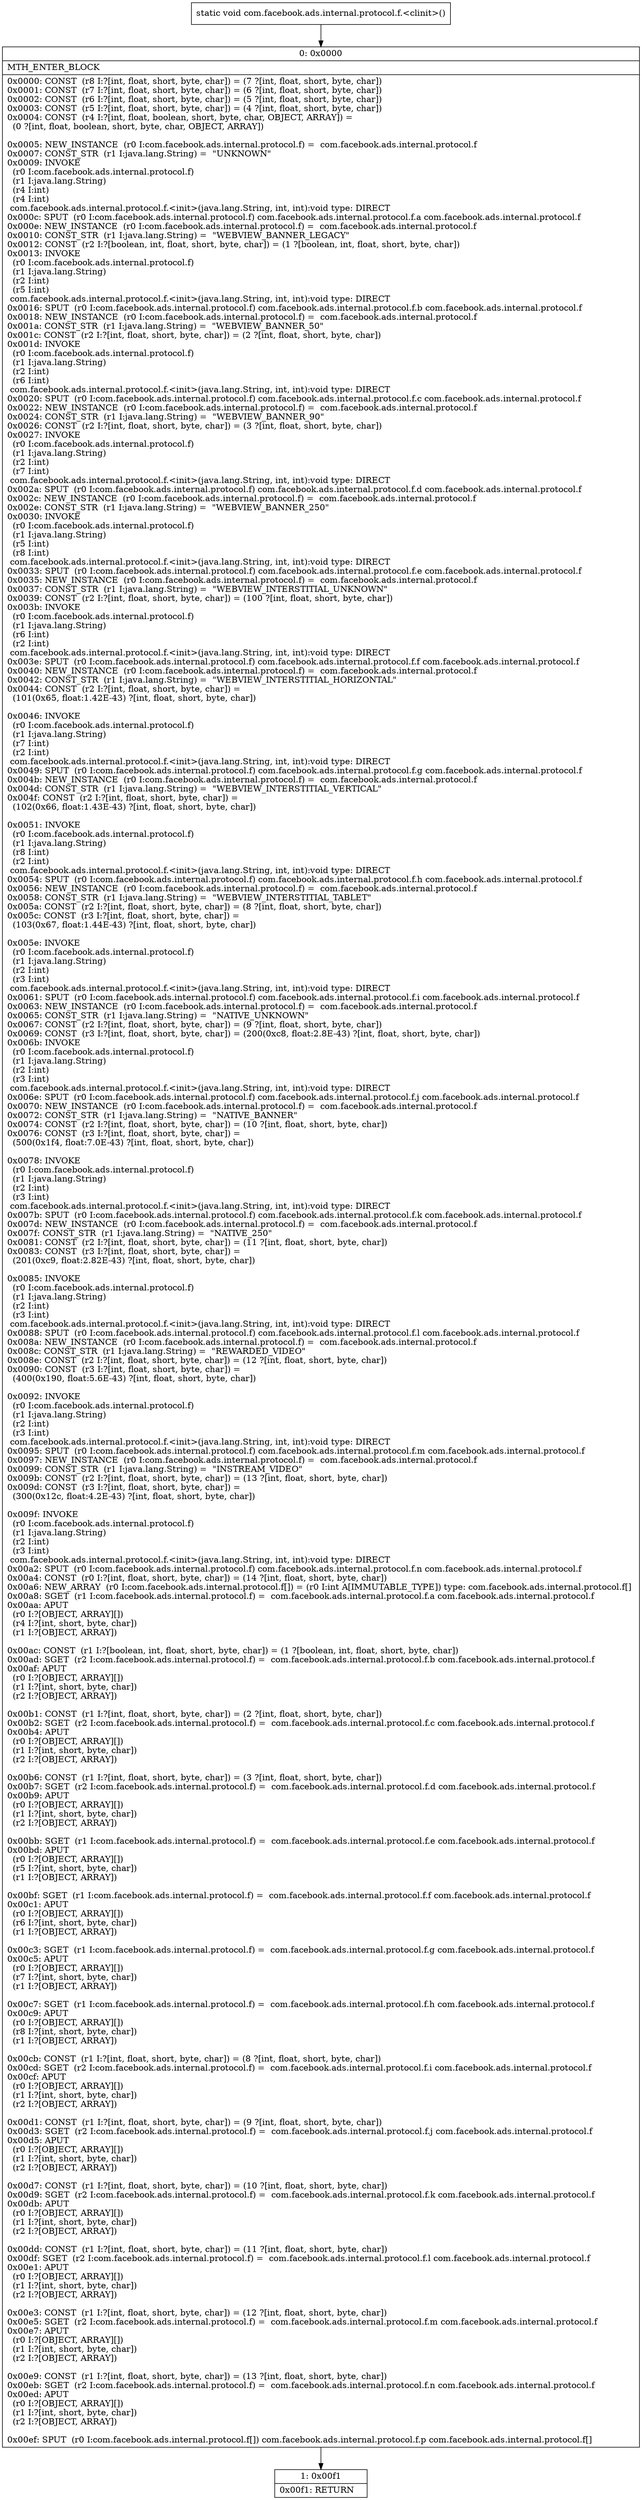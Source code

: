 digraph "CFG forcom.facebook.ads.internal.protocol.f.\<clinit\>()V" {
Node_0 [shape=record,label="{0\:\ 0x0000|MTH_ENTER_BLOCK\l|0x0000: CONST  (r8 I:?[int, float, short, byte, char]) = (7 ?[int, float, short, byte, char]) \l0x0001: CONST  (r7 I:?[int, float, short, byte, char]) = (6 ?[int, float, short, byte, char]) \l0x0002: CONST  (r6 I:?[int, float, short, byte, char]) = (5 ?[int, float, short, byte, char]) \l0x0003: CONST  (r5 I:?[int, float, short, byte, char]) = (4 ?[int, float, short, byte, char]) \l0x0004: CONST  (r4 I:?[int, float, boolean, short, byte, char, OBJECT, ARRAY]) = \l  (0 ?[int, float, boolean, short, byte, char, OBJECT, ARRAY])\l \l0x0005: NEW_INSTANCE  (r0 I:com.facebook.ads.internal.protocol.f) =  com.facebook.ads.internal.protocol.f \l0x0007: CONST_STR  (r1 I:java.lang.String) =  \"UNKNOWN\" \l0x0009: INVOKE  \l  (r0 I:com.facebook.ads.internal.protocol.f)\l  (r1 I:java.lang.String)\l  (r4 I:int)\l  (r4 I:int)\l com.facebook.ads.internal.protocol.f.\<init\>(java.lang.String, int, int):void type: DIRECT \l0x000c: SPUT  (r0 I:com.facebook.ads.internal.protocol.f) com.facebook.ads.internal.protocol.f.a com.facebook.ads.internal.protocol.f \l0x000e: NEW_INSTANCE  (r0 I:com.facebook.ads.internal.protocol.f) =  com.facebook.ads.internal.protocol.f \l0x0010: CONST_STR  (r1 I:java.lang.String) =  \"WEBVIEW_BANNER_LEGACY\" \l0x0012: CONST  (r2 I:?[boolean, int, float, short, byte, char]) = (1 ?[boolean, int, float, short, byte, char]) \l0x0013: INVOKE  \l  (r0 I:com.facebook.ads.internal.protocol.f)\l  (r1 I:java.lang.String)\l  (r2 I:int)\l  (r5 I:int)\l com.facebook.ads.internal.protocol.f.\<init\>(java.lang.String, int, int):void type: DIRECT \l0x0016: SPUT  (r0 I:com.facebook.ads.internal.protocol.f) com.facebook.ads.internal.protocol.f.b com.facebook.ads.internal.protocol.f \l0x0018: NEW_INSTANCE  (r0 I:com.facebook.ads.internal.protocol.f) =  com.facebook.ads.internal.protocol.f \l0x001a: CONST_STR  (r1 I:java.lang.String) =  \"WEBVIEW_BANNER_50\" \l0x001c: CONST  (r2 I:?[int, float, short, byte, char]) = (2 ?[int, float, short, byte, char]) \l0x001d: INVOKE  \l  (r0 I:com.facebook.ads.internal.protocol.f)\l  (r1 I:java.lang.String)\l  (r2 I:int)\l  (r6 I:int)\l com.facebook.ads.internal.protocol.f.\<init\>(java.lang.String, int, int):void type: DIRECT \l0x0020: SPUT  (r0 I:com.facebook.ads.internal.protocol.f) com.facebook.ads.internal.protocol.f.c com.facebook.ads.internal.protocol.f \l0x0022: NEW_INSTANCE  (r0 I:com.facebook.ads.internal.protocol.f) =  com.facebook.ads.internal.protocol.f \l0x0024: CONST_STR  (r1 I:java.lang.String) =  \"WEBVIEW_BANNER_90\" \l0x0026: CONST  (r2 I:?[int, float, short, byte, char]) = (3 ?[int, float, short, byte, char]) \l0x0027: INVOKE  \l  (r0 I:com.facebook.ads.internal.protocol.f)\l  (r1 I:java.lang.String)\l  (r2 I:int)\l  (r7 I:int)\l com.facebook.ads.internal.protocol.f.\<init\>(java.lang.String, int, int):void type: DIRECT \l0x002a: SPUT  (r0 I:com.facebook.ads.internal.protocol.f) com.facebook.ads.internal.protocol.f.d com.facebook.ads.internal.protocol.f \l0x002c: NEW_INSTANCE  (r0 I:com.facebook.ads.internal.protocol.f) =  com.facebook.ads.internal.protocol.f \l0x002e: CONST_STR  (r1 I:java.lang.String) =  \"WEBVIEW_BANNER_250\" \l0x0030: INVOKE  \l  (r0 I:com.facebook.ads.internal.protocol.f)\l  (r1 I:java.lang.String)\l  (r5 I:int)\l  (r8 I:int)\l com.facebook.ads.internal.protocol.f.\<init\>(java.lang.String, int, int):void type: DIRECT \l0x0033: SPUT  (r0 I:com.facebook.ads.internal.protocol.f) com.facebook.ads.internal.protocol.f.e com.facebook.ads.internal.protocol.f \l0x0035: NEW_INSTANCE  (r0 I:com.facebook.ads.internal.protocol.f) =  com.facebook.ads.internal.protocol.f \l0x0037: CONST_STR  (r1 I:java.lang.String) =  \"WEBVIEW_INTERSTITIAL_UNKNOWN\" \l0x0039: CONST  (r2 I:?[int, float, short, byte, char]) = (100 ?[int, float, short, byte, char]) \l0x003b: INVOKE  \l  (r0 I:com.facebook.ads.internal.protocol.f)\l  (r1 I:java.lang.String)\l  (r6 I:int)\l  (r2 I:int)\l com.facebook.ads.internal.protocol.f.\<init\>(java.lang.String, int, int):void type: DIRECT \l0x003e: SPUT  (r0 I:com.facebook.ads.internal.protocol.f) com.facebook.ads.internal.protocol.f.f com.facebook.ads.internal.protocol.f \l0x0040: NEW_INSTANCE  (r0 I:com.facebook.ads.internal.protocol.f) =  com.facebook.ads.internal.protocol.f \l0x0042: CONST_STR  (r1 I:java.lang.String) =  \"WEBVIEW_INTERSTITIAL_HORIZONTAL\" \l0x0044: CONST  (r2 I:?[int, float, short, byte, char]) = \l  (101(0x65, float:1.42E\-43) ?[int, float, short, byte, char])\l \l0x0046: INVOKE  \l  (r0 I:com.facebook.ads.internal.protocol.f)\l  (r1 I:java.lang.String)\l  (r7 I:int)\l  (r2 I:int)\l com.facebook.ads.internal.protocol.f.\<init\>(java.lang.String, int, int):void type: DIRECT \l0x0049: SPUT  (r0 I:com.facebook.ads.internal.protocol.f) com.facebook.ads.internal.protocol.f.g com.facebook.ads.internal.protocol.f \l0x004b: NEW_INSTANCE  (r0 I:com.facebook.ads.internal.protocol.f) =  com.facebook.ads.internal.protocol.f \l0x004d: CONST_STR  (r1 I:java.lang.String) =  \"WEBVIEW_INTERSTITIAL_VERTICAL\" \l0x004f: CONST  (r2 I:?[int, float, short, byte, char]) = \l  (102(0x66, float:1.43E\-43) ?[int, float, short, byte, char])\l \l0x0051: INVOKE  \l  (r0 I:com.facebook.ads.internal.protocol.f)\l  (r1 I:java.lang.String)\l  (r8 I:int)\l  (r2 I:int)\l com.facebook.ads.internal.protocol.f.\<init\>(java.lang.String, int, int):void type: DIRECT \l0x0054: SPUT  (r0 I:com.facebook.ads.internal.protocol.f) com.facebook.ads.internal.protocol.f.h com.facebook.ads.internal.protocol.f \l0x0056: NEW_INSTANCE  (r0 I:com.facebook.ads.internal.protocol.f) =  com.facebook.ads.internal.protocol.f \l0x0058: CONST_STR  (r1 I:java.lang.String) =  \"WEBVIEW_INTERSTITIAL_TABLET\" \l0x005a: CONST  (r2 I:?[int, float, short, byte, char]) = (8 ?[int, float, short, byte, char]) \l0x005c: CONST  (r3 I:?[int, float, short, byte, char]) = \l  (103(0x67, float:1.44E\-43) ?[int, float, short, byte, char])\l \l0x005e: INVOKE  \l  (r0 I:com.facebook.ads.internal.protocol.f)\l  (r1 I:java.lang.String)\l  (r2 I:int)\l  (r3 I:int)\l com.facebook.ads.internal.protocol.f.\<init\>(java.lang.String, int, int):void type: DIRECT \l0x0061: SPUT  (r0 I:com.facebook.ads.internal.protocol.f) com.facebook.ads.internal.protocol.f.i com.facebook.ads.internal.protocol.f \l0x0063: NEW_INSTANCE  (r0 I:com.facebook.ads.internal.protocol.f) =  com.facebook.ads.internal.protocol.f \l0x0065: CONST_STR  (r1 I:java.lang.String) =  \"NATIVE_UNKNOWN\" \l0x0067: CONST  (r2 I:?[int, float, short, byte, char]) = (9 ?[int, float, short, byte, char]) \l0x0069: CONST  (r3 I:?[int, float, short, byte, char]) = (200(0xc8, float:2.8E\-43) ?[int, float, short, byte, char]) \l0x006b: INVOKE  \l  (r0 I:com.facebook.ads.internal.protocol.f)\l  (r1 I:java.lang.String)\l  (r2 I:int)\l  (r3 I:int)\l com.facebook.ads.internal.protocol.f.\<init\>(java.lang.String, int, int):void type: DIRECT \l0x006e: SPUT  (r0 I:com.facebook.ads.internal.protocol.f) com.facebook.ads.internal.protocol.f.j com.facebook.ads.internal.protocol.f \l0x0070: NEW_INSTANCE  (r0 I:com.facebook.ads.internal.protocol.f) =  com.facebook.ads.internal.protocol.f \l0x0072: CONST_STR  (r1 I:java.lang.String) =  \"NATIVE_BANNER\" \l0x0074: CONST  (r2 I:?[int, float, short, byte, char]) = (10 ?[int, float, short, byte, char]) \l0x0076: CONST  (r3 I:?[int, float, short, byte, char]) = \l  (500(0x1f4, float:7.0E\-43) ?[int, float, short, byte, char])\l \l0x0078: INVOKE  \l  (r0 I:com.facebook.ads.internal.protocol.f)\l  (r1 I:java.lang.String)\l  (r2 I:int)\l  (r3 I:int)\l com.facebook.ads.internal.protocol.f.\<init\>(java.lang.String, int, int):void type: DIRECT \l0x007b: SPUT  (r0 I:com.facebook.ads.internal.protocol.f) com.facebook.ads.internal.protocol.f.k com.facebook.ads.internal.protocol.f \l0x007d: NEW_INSTANCE  (r0 I:com.facebook.ads.internal.protocol.f) =  com.facebook.ads.internal.protocol.f \l0x007f: CONST_STR  (r1 I:java.lang.String) =  \"NATIVE_250\" \l0x0081: CONST  (r2 I:?[int, float, short, byte, char]) = (11 ?[int, float, short, byte, char]) \l0x0083: CONST  (r3 I:?[int, float, short, byte, char]) = \l  (201(0xc9, float:2.82E\-43) ?[int, float, short, byte, char])\l \l0x0085: INVOKE  \l  (r0 I:com.facebook.ads.internal.protocol.f)\l  (r1 I:java.lang.String)\l  (r2 I:int)\l  (r3 I:int)\l com.facebook.ads.internal.protocol.f.\<init\>(java.lang.String, int, int):void type: DIRECT \l0x0088: SPUT  (r0 I:com.facebook.ads.internal.protocol.f) com.facebook.ads.internal.protocol.f.l com.facebook.ads.internal.protocol.f \l0x008a: NEW_INSTANCE  (r0 I:com.facebook.ads.internal.protocol.f) =  com.facebook.ads.internal.protocol.f \l0x008c: CONST_STR  (r1 I:java.lang.String) =  \"REWARDED_VIDEO\" \l0x008e: CONST  (r2 I:?[int, float, short, byte, char]) = (12 ?[int, float, short, byte, char]) \l0x0090: CONST  (r3 I:?[int, float, short, byte, char]) = \l  (400(0x190, float:5.6E\-43) ?[int, float, short, byte, char])\l \l0x0092: INVOKE  \l  (r0 I:com.facebook.ads.internal.protocol.f)\l  (r1 I:java.lang.String)\l  (r2 I:int)\l  (r3 I:int)\l com.facebook.ads.internal.protocol.f.\<init\>(java.lang.String, int, int):void type: DIRECT \l0x0095: SPUT  (r0 I:com.facebook.ads.internal.protocol.f) com.facebook.ads.internal.protocol.f.m com.facebook.ads.internal.protocol.f \l0x0097: NEW_INSTANCE  (r0 I:com.facebook.ads.internal.protocol.f) =  com.facebook.ads.internal.protocol.f \l0x0099: CONST_STR  (r1 I:java.lang.String) =  \"INSTREAM_VIDEO\" \l0x009b: CONST  (r2 I:?[int, float, short, byte, char]) = (13 ?[int, float, short, byte, char]) \l0x009d: CONST  (r3 I:?[int, float, short, byte, char]) = \l  (300(0x12c, float:4.2E\-43) ?[int, float, short, byte, char])\l \l0x009f: INVOKE  \l  (r0 I:com.facebook.ads.internal.protocol.f)\l  (r1 I:java.lang.String)\l  (r2 I:int)\l  (r3 I:int)\l com.facebook.ads.internal.protocol.f.\<init\>(java.lang.String, int, int):void type: DIRECT \l0x00a2: SPUT  (r0 I:com.facebook.ads.internal.protocol.f) com.facebook.ads.internal.protocol.f.n com.facebook.ads.internal.protocol.f \l0x00a4: CONST  (r0 I:?[int, float, short, byte, char]) = (14 ?[int, float, short, byte, char]) \l0x00a6: NEW_ARRAY  (r0 I:com.facebook.ads.internal.protocol.f[]) = (r0 I:int A[IMMUTABLE_TYPE]) type: com.facebook.ads.internal.protocol.f[] \l0x00a8: SGET  (r1 I:com.facebook.ads.internal.protocol.f) =  com.facebook.ads.internal.protocol.f.a com.facebook.ads.internal.protocol.f \l0x00aa: APUT  \l  (r0 I:?[OBJECT, ARRAY][])\l  (r4 I:?[int, short, byte, char])\l  (r1 I:?[OBJECT, ARRAY])\l \l0x00ac: CONST  (r1 I:?[boolean, int, float, short, byte, char]) = (1 ?[boolean, int, float, short, byte, char]) \l0x00ad: SGET  (r2 I:com.facebook.ads.internal.protocol.f) =  com.facebook.ads.internal.protocol.f.b com.facebook.ads.internal.protocol.f \l0x00af: APUT  \l  (r0 I:?[OBJECT, ARRAY][])\l  (r1 I:?[int, short, byte, char])\l  (r2 I:?[OBJECT, ARRAY])\l \l0x00b1: CONST  (r1 I:?[int, float, short, byte, char]) = (2 ?[int, float, short, byte, char]) \l0x00b2: SGET  (r2 I:com.facebook.ads.internal.protocol.f) =  com.facebook.ads.internal.protocol.f.c com.facebook.ads.internal.protocol.f \l0x00b4: APUT  \l  (r0 I:?[OBJECT, ARRAY][])\l  (r1 I:?[int, short, byte, char])\l  (r2 I:?[OBJECT, ARRAY])\l \l0x00b6: CONST  (r1 I:?[int, float, short, byte, char]) = (3 ?[int, float, short, byte, char]) \l0x00b7: SGET  (r2 I:com.facebook.ads.internal.protocol.f) =  com.facebook.ads.internal.protocol.f.d com.facebook.ads.internal.protocol.f \l0x00b9: APUT  \l  (r0 I:?[OBJECT, ARRAY][])\l  (r1 I:?[int, short, byte, char])\l  (r2 I:?[OBJECT, ARRAY])\l \l0x00bb: SGET  (r1 I:com.facebook.ads.internal.protocol.f) =  com.facebook.ads.internal.protocol.f.e com.facebook.ads.internal.protocol.f \l0x00bd: APUT  \l  (r0 I:?[OBJECT, ARRAY][])\l  (r5 I:?[int, short, byte, char])\l  (r1 I:?[OBJECT, ARRAY])\l \l0x00bf: SGET  (r1 I:com.facebook.ads.internal.protocol.f) =  com.facebook.ads.internal.protocol.f.f com.facebook.ads.internal.protocol.f \l0x00c1: APUT  \l  (r0 I:?[OBJECT, ARRAY][])\l  (r6 I:?[int, short, byte, char])\l  (r1 I:?[OBJECT, ARRAY])\l \l0x00c3: SGET  (r1 I:com.facebook.ads.internal.protocol.f) =  com.facebook.ads.internal.protocol.f.g com.facebook.ads.internal.protocol.f \l0x00c5: APUT  \l  (r0 I:?[OBJECT, ARRAY][])\l  (r7 I:?[int, short, byte, char])\l  (r1 I:?[OBJECT, ARRAY])\l \l0x00c7: SGET  (r1 I:com.facebook.ads.internal.protocol.f) =  com.facebook.ads.internal.protocol.f.h com.facebook.ads.internal.protocol.f \l0x00c9: APUT  \l  (r0 I:?[OBJECT, ARRAY][])\l  (r8 I:?[int, short, byte, char])\l  (r1 I:?[OBJECT, ARRAY])\l \l0x00cb: CONST  (r1 I:?[int, float, short, byte, char]) = (8 ?[int, float, short, byte, char]) \l0x00cd: SGET  (r2 I:com.facebook.ads.internal.protocol.f) =  com.facebook.ads.internal.protocol.f.i com.facebook.ads.internal.protocol.f \l0x00cf: APUT  \l  (r0 I:?[OBJECT, ARRAY][])\l  (r1 I:?[int, short, byte, char])\l  (r2 I:?[OBJECT, ARRAY])\l \l0x00d1: CONST  (r1 I:?[int, float, short, byte, char]) = (9 ?[int, float, short, byte, char]) \l0x00d3: SGET  (r2 I:com.facebook.ads.internal.protocol.f) =  com.facebook.ads.internal.protocol.f.j com.facebook.ads.internal.protocol.f \l0x00d5: APUT  \l  (r0 I:?[OBJECT, ARRAY][])\l  (r1 I:?[int, short, byte, char])\l  (r2 I:?[OBJECT, ARRAY])\l \l0x00d7: CONST  (r1 I:?[int, float, short, byte, char]) = (10 ?[int, float, short, byte, char]) \l0x00d9: SGET  (r2 I:com.facebook.ads.internal.protocol.f) =  com.facebook.ads.internal.protocol.f.k com.facebook.ads.internal.protocol.f \l0x00db: APUT  \l  (r0 I:?[OBJECT, ARRAY][])\l  (r1 I:?[int, short, byte, char])\l  (r2 I:?[OBJECT, ARRAY])\l \l0x00dd: CONST  (r1 I:?[int, float, short, byte, char]) = (11 ?[int, float, short, byte, char]) \l0x00df: SGET  (r2 I:com.facebook.ads.internal.protocol.f) =  com.facebook.ads.internal.protocol.f.l com.facebook.ads.internal.protocol.f \l0x00e1: APUT  \l  (r0 I:?[OBJECT, ARRAY][])\l  (r1 I:?[int, short, byte, char])\l  (r2 I:?[OBJECT, ARRAY])\l \l0x00e3: CONST  (r1 I:?[int, float, short, byte, char]) = (12 ?[int, float, short, byte, char]) \l0x00e5: SGET  (r2 I:com.facebook.ads.internal.protocol.f) =  com.facebook.ads.internal.protocol.f.m com.facebook.ads.internal.protocol.f \l0x00e7: APUT  \l  (r0 I:?[OBJECT, ARRAY][])\l  (r1 I:?[int, short, byte, char])\l  (r2 I:?[OBJECT, ARRAY])\l \l0x00e9: CONST  (r1 I:?[int, float, short, byte, char]) = (13 ?[int, float, short, byte, char]) \l0x00eb: SGET  (r2 I:com.facebook.ads.internal.protocol.f) =  com.facebook.ads.internal.protocol.f.n com.facebook.ads.internal.protocol.f \l0x00ed: APUT  \l  (r0 I:?[OBJECT, ARRAY][])\l  (r1 I:?[int, short, byte, char])\l  (r2 I:?[OBJECT, ARRAY])\l \l0x00ef: SPUT  (r0 I:com.facebook.ads.internal.protocol.f[]) com.facebook.ads.internal.protocol.f.p com.facebook.ads.internal.protocol.f[] \l}"];
Node_1 [shape=record,label="{1\:\ 0x00f1|0x00f1: RETURN   \l}"];
MethodNode[shape=record,label="{static void com.facebook.ads.internal.protocol.f.\<clinit\>() }"];
MethodNode -> Node_0;
Node_0 -> Node_1;
}

